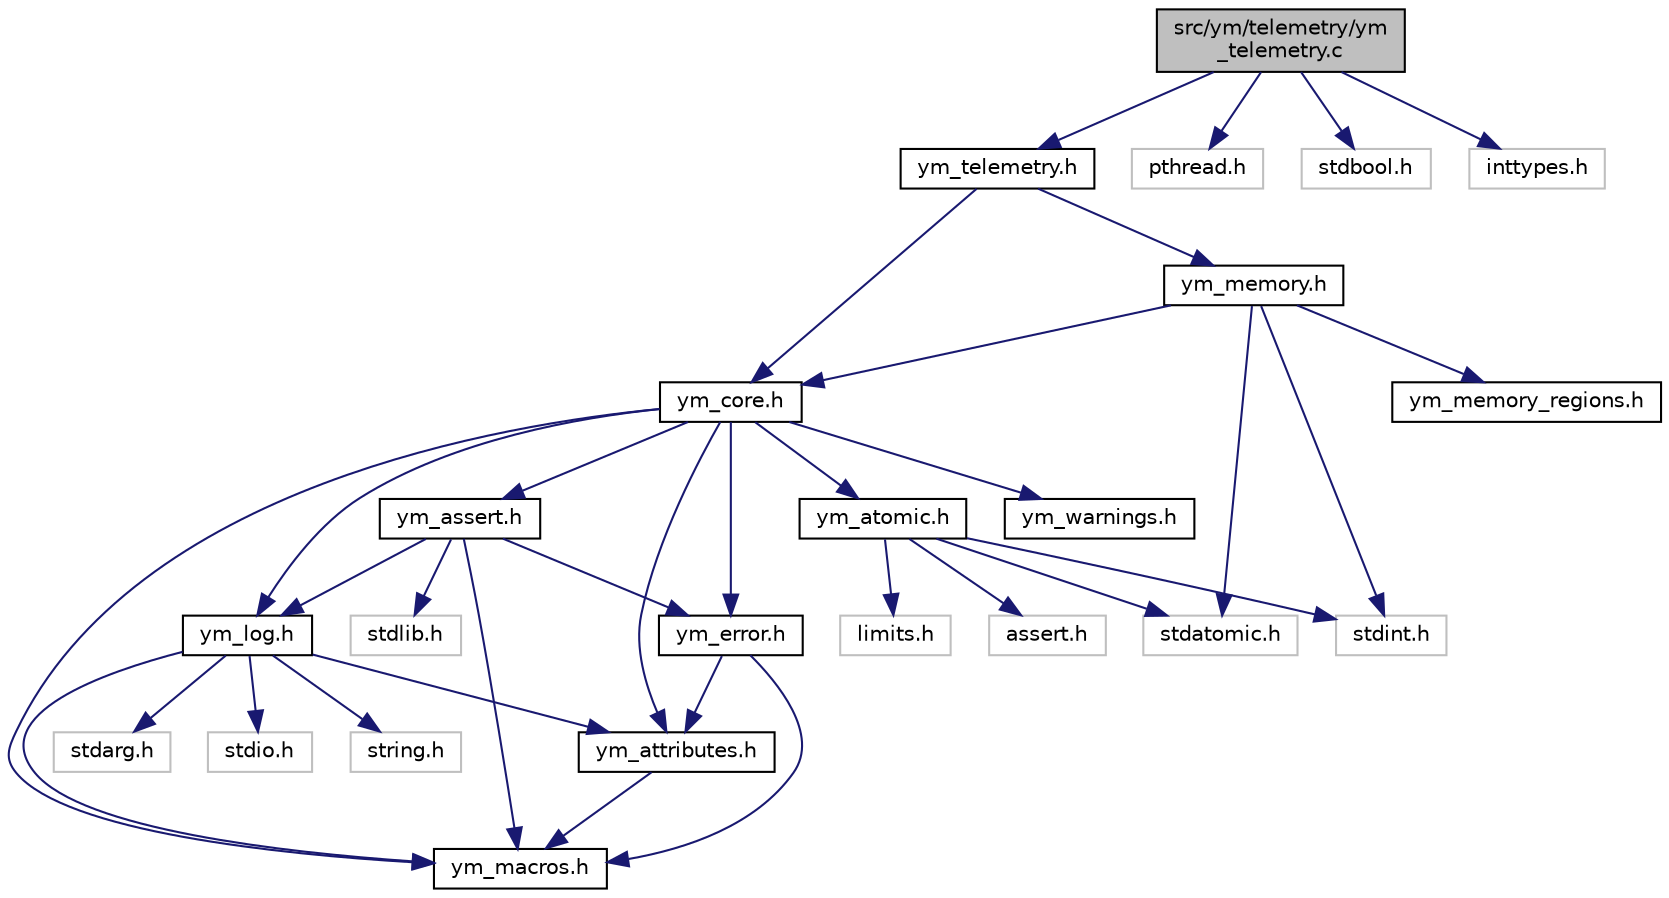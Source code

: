 digraph "src/ym/telemetry/ym_telemetry.c"
{
  edge [fontname="Helvetica",fontsize="10",labelfontname="Helvetica",labelfontsize="10"];
  node [fontname="Helvetica",fontsize="10",shape=record];
  Node1 [label="src/ym/telemetry/ym\l_telemetry.c",height=0.2,width=0.4,color="black", fillcolor="grey75", style="filled", fontcolor="black"];
  Node1 -> Node2 [color="midnightblue",fontsize="10",style="solid",fontname="Helvetica"];
  Node2 [label="ym_telemetry.h",height=0.2,width=0.4,color="black", fillcolor="white", style="filled",URL="$ym__telemetry_8h.html"];
  Node2 -> Node3 [color="midnightblue",fontsize="10",style="solid",fontname="Helvetica"];
  Node3 [label="ym_core.h",height=0.2,width=0.4,color="black", fillcolor="white", style="filled",URL="$ym__core_8h.html"];
  Node3 -> Node4 [color="midnightblue",fontsize="10",style="solid",fontname="Helvetica"];
  Node4 [label="ym_assert.h",height=0.2,width=0.4,color="black", fillcolor="white", style="filled",URL="$ym__assert_8h.html"];
  Node4 -> Node5 [color="midnightblue",fontsize="10",style="solid",fontname="Helvetica"];
  Node5 [label="ym_macros.h",height=0.2,width=0.4,color="black", fillcolor="white", style="filled",URL="$ym__macros_8h.html"];
  Node4 -> Node6 [color="midnightblue",fontsize="10",style="solid",fontname="Helvetica"];
  Node6 [label="ym_error.h",height=0.2,width=0.4,color="black", fillcolor="white", style="filled",URL="$ym__error_8h.html"];
  Node6 -> Node5 [color="midnightblue",fontsize="10",style="solid",fontname="Helvetica"];
  Node6 -> Node7 [color="midnightblue",fontsize="10",style="solid",fontname="Helvetica"];
  Node7 [label="ym_attributes.h",height=0.2,width=0.4,color="black", fillcolor="white", style="filled",URL="$ym__attributes_8h.html"];
  Node7 -> Node5 [color="midnightblue",fontsize="10",style="solid",fontname="Helvetica"];
  Node4 -> Node8 [color="midnightblue",fontsize="10",style="solid",fontname="Helvetica"];
  Node8 [label="ym_log.h",height=0.2,width=0.4,color="black", fillcolor="white", style="filled",URL="$ym__log_8h.html"];
  Node8 -> Node5 [color="midnightblue",fontsize="10",style="solid",fontname="Helvetica"];
  Node8 -> Node7 [color="midnightblue",fontsize="10",style="solid",fontname="Helvetica"];
  Node8 -> Node9 [color="midnightblue",fontsize="10",style="solid",fontname="Helvetica"];
  Node9 [label="stdarg.h",height=0.2,width=0.4,color="grey75", fillcolor="white", style="filled"];
  Node8 -> Node10 [color="midnightblue",fontsize="10",style="solid",fontname="Helvetica"];
  Node10 [label="stdio.h",height=0.2,width=0.4,color="grey75", fillcolor="white", style="filled"];
  Node8 -> Node11 [color="midnightblue",fontsize="10",style="solid",fontname="Helvetica"];
  Node11 [label="string.h",height=0.2,width=0.4,color="grey75", fillcolor="white", style="filled"];
  Node4 -> Node12 [color="midnightblue",fontsize="10",style="solid",fontname="Helvetica"];
  Node12 [label="stdlib.h",height=0.2,width=0.4,color="grey75", fillcolor="white", style="filled"];
  Node3 -> Node7 [color="midnightblue",fontsize="10",style="solid",fontname="Helvetica"];
  Node3 -> Node8 [color="midnightblue",fontsize="10",style="solid",fontname="Helvetica"];
  Node3 -> Node6 [color="midnightblue",fontsize="10",style="solid",fontname="Helvetica"];
  Node3 -> Node5 [color="midnightblue",fontsize="10",style="solid",fontname="Helvetica"];
  Node3 -> Node13 [color="midnightblue",fontsize="10",style="solid",fontname="Helvetica"];
  Node13 [label="ym_warnings.h",height=0.2,width=0.4,color="black", fillcolor="white", style="filled",URL="$ym__warnings_8h.html"];
  Node3 -> Node14 [color="midnightblue",fontsize="10",style="solid",fontname="Helvetica"];
  Node14 [label="ym_atomic.h",height=0.2,width=0.4,color="black", fillcolor="white", style="filled",URL="$ym__atomic_8h.html"];
  Node14 -> Node15 [color="midnightblue",fontsize="10",style="solid",fontname="Helvetica"];
  Node15 [label="stdatomic.h",height=0.2,width=0.4,color="grey75", fillcolor="white", style="filled"];
  Node14 -> Node16 [color="midnightblue",fontsize="10",style="solid",fontname="Helvetica"];
  Node16 [label="stdint.h",height=0.2,width=0.4,color="grey75", fillcolor="white", style="filled"];
  Node14 -> Node17 [color="midnightblue",fontsize="10",style="solid",fontname="Helvetica"];
  Node17 [label="assert.h",height=0.2,width=0.4,color="grey75", fillcolor="white", style="filled"];
  Node14 -> Node18 [color="midnightblue",fontsize="10",style="solid",fontname="Helvetica"];
  Node18 [label="limits.h",height=0.2,width=0.4,color="grey75", fillcolor="white", style="filled"];
  Node2 -> Node19 [color="midnightblue",fontsize="10",style="solid",fontname="Helvetica"];
  Node19 [label="ym_memory.h",height=0.2,width=0.4,color="black", fillcolor="white", style="filled",URL="$ym__memory_8h.html"];
  Node19 -> Node16 [color="midnightblue",fontsize="10",style="solid",fontname="Helvetica"];
  Node19 -> Node15 [color="midnightblue",fontsize="10",style="solid",fontname="Helvetica"];
  Node19 -> Node3 [color="midnightblue",fontsize="10",style="solid",fontname="Helvetica"];
  Node19 -> Node20 [color="midnightblue",fontsize="10",style="solid",fontname="Helvetica"];
  Node20 [label="ym_memory_regions.h",height=0.2,width=0.4,color="black", fillcolor="white", style="filled",URL="$ym__memory__regions_8h.html"];
  Node1 -> Node21 [color="midnightblue",fontsize="10",style="solid",fontname="Helvetica"];
  Node21 [label="pthread.h",height=0.2,width=0.4,color="grey75", fillcolor="white", style="filled"];
  Node1 -> Node22 [color="midnightblue",fontsize="10",style="solid",fontname="Helvetica"];
  Node22 [label="stdbool.h",height=0.2,width=0.4,color="grey75", fillcolor="white", style="filled"];
  Node1 -> Node23 [color="midnightblue",fontsize="10",style="solid",fontname="Helvetica"];
  Node23 [label="inttypes.h",height=0.2,width=0.4,color="grey75", fillcolor="white", style="filled"];
}
